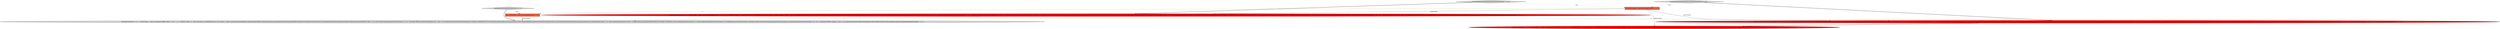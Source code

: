 digraph {
3 [style = filled, label = "Druids.ScanQueryBuilder baseScanBuilder = newScanQueryBuilder().dataSource(join(new QueryDataSource(newScanQueryBuilder().dataSource(CalciteTests.DATASOURCE1).intervals(querySegmentSpec(Filtration.eternity())).filters(new SelectorDimFilter(\"dim1\",\"10.1\",null)).virtualColumns(expressionVirtualColumn(\"v0\",\"'10.1'\",ValueType.STRING)).columns(ImmutableList.of(\"__time\",\"v0\")).resultFormat(ScanQuery.ResultFormat.RESULT_FORMAT_COMPACTED_LIST).context(queryContext).build()),new QueryDataSource(newScanQueryBuilder().dataSource(CalciteTests.DATASOURCE1).intervals(querySegmentSpec(Filtration.eternity())).filters(new SelectorDimFilter(\"dim1\",\"10.1\",null)).columns(ImmutableList.of(\"dim1\")).resultFormat(ScanQuery.ResultFormat.RESULT_FORMAT_COMPACTED_LIST).context(queryContext).build()),\"j0.\",equalsCondition(DruidExpression.fromColumn(\"v0\"),DruidExpression.fromColumn(\"j0.dim1\")),JoinType.INNER)).intervals(querySegmentSpec(Filtration.eternity())).virtualColumns(expressionVirtualColumn(\"_v0\",\"'10.1'\",ValueType.STRING)).columns(\"__time\",\"_v0\").context(queryContext)@@@3@@@['0', '1', '0']", fillcolor = red, shape = ellipse image = "AAA1AAABBB2BBB"];
2 [style = filled, label = "Map<String,Object> queryContext@@@2@@@['1', '1', '0']", fillcolor = tomato, shape = box image = "AAA0AAABBB1BBB"];
5 [style = filled, label = "testQuery(\"with abc as\" + \"(\" + \" SELECT dim1, \"__time\", m1 from foo WHERE \"dim1\" = '10.1'\" + \")\" + \"SELECT t1.dim1, t1.\"__time\" from abc as t1 INNER JOIN abc as t2 on t1.dim1 = t2.dim1 WHERE t1.dim1 = '10.1'\",queryContext,ImmutableList.of(NullHandling.sqlCompatible()? baseScanBuilder.build(): baseScanBuilder.filters(new NotDimFilter(new SelectorDimFilter(\"v0\",null,null))).build()),ImmutableList.of(new Object((((edu.fdu.CPPDG.tinypdg.pe.ExpressionInfo@aa95c5))@@@4@@@['0', '1', '0']", fillcolor = red, shape = ellipse image = "AAA1AAABBB2BBB"];
8 [style = filled, label = "Map<String,Object> queryContext@@@2@@@['0', '0', '1']", fillcolor = tomato, shape = box image = "AAA0AAABBB3BBB"];
7 [style = filled, label = "testInnerJoinOnTwoInlineDataSources['0', '0', '1']", fillcolor = lightgray, shape = diamond image = "AAA0AAABBB3BBB"];
4 [style = filled, label = "testInnerJoinOnTwoInlineDataSourcesWithOuterWhere['0', '1', '0']", fillcolor = lightgray, shape = diamond image = "AAA0AAABBB2BBB"];
6 [style = filled, label = "testQuery(\"with abc as\" + \"(\" + \" SELECT dim1, \"__time\", m1 from foo WHERE \"dim1\" = '10.1'\" + \")\" + \"SELECT t1.dim1, t1.\"__time\" from abc as t1 INNER JOIN abc as t2 on t1.dim1 = t2.dim1\",queryContext,ImmutableList.of(newScanQueryBuilder().dataSource(join(new QueryDataSource(newScanQueryBuilder().dataSource(CalciteTests.DATASOURCE1).intervals(querySegmentSpec(Filtration.eternity())).filters(new SelectorDimFilter(\"dim1\",\"10.1\",null)).virtualColumns(expressionVirtualColumn(\"v0\",\"'10.1'\",ValueType.STRING)).columns(ImmutableList.of(\"__time\",\"v0\")).resultFormat(ScanQuery.ResultFormat.RESULT_FORMAT_COMPACTED_LIST).context(queryContext).build()),new QueryDataSource(newScanQueryBuilder().dataSource(CalciteTests.DATASOURCE1).intervals(querySegmentSpec(Filtration.eternity())).filters(new SelectorDimFilter(\"dim1\",\"10.1\",null)).columns(ImmutableList.of(\"dim1\")).resultFormat(ScanQuery.ResultFormat.RESULT_FORMAT_COMPACTED_LIST).context(queryContext).build()),\"j0.\",equalsCondition(DruidExpression.fromColumn(\"v0\"),DruidExpression.fromColumn(\"j0.dim1\")),JoinType.INNER)).intervals(querySegmentSpec(Filtration.eternity())).virtualColumns(expressionVirtualColumn(\"_v0\",\"'10.1'\",ValueType.STRING)).columns(\"__time\",\"_v0\").context(queryContext).build()),ImmutableList.of(new Object((((edu.fdu.CPPDG.tinypdg.pe.ExpressionInfo@aa966a))@@@3@@@['0', '0', '1']", fillcolor = lightgray, shape = ellipse image = "AAA0AAABBB3BBB"];
0 [style = filled, label = "testInnerJoinOnTwoInlineDataSourcesWithOuterWhere['1', '0', '0']", fillcolor = lightgray, shape = diamond image = "AAA0AAABBB1BBB"];
1 [style = filled, label = "testQuery(\"with abc as\" + \"(\" + \" SELECT dim1, \"__time\", m1 from foo WHERE \"dim1\" = '10.1'\" + \")\" + \"SELECT t1.dim1, t1.\"__time\" from abc as t1 INNER JOIN abc as t2 on t1.dim1 = t2.dim1 WHERE t1.dim1 = '10.1'\",queryContext,ImmutableList.of(newScanQueryBuilder().dataSource(join(new QueryDataSource(newScanQueryBuilder().dataSource(CalciteTests.DATASOURCE1).intervals(querySegmentSpec(Filtration.eternity())).filters(new SelectorDimFilter(\"dim1\",\"10.1\",null)).virtualColumns(expressionVirtualColumn(\"v0\",\"'10.1'\",ValueType.STRING)).columns(ImmutableList.of(\"__time\",\"v0\")).resultFormat(ScanQuery.ResultFormat.RESULT_FORMAT_COMPACTED_LIST).context(queryContext).build()),new QueryDataSource(newScanQueryBuilder().dataSource(CalciteTests.DATASOURCE1).intervals(querySegmentSpec(Filtration.eternity())).filters(new SelectorDimFilter(\"dim1\",\"10.1\",null)).columns(ImmutableList.of(\"dim1\")).resultFormat(ScanQuery.ResultFormat.RESULT_FORMAT_COMPACTED_LIST).context(queryContext).build()),\"j0.\",equalsCondition(DruidExpression.fromColumn(\"v0\"),DruidExpression.fromColumn(\"j0.dim1\")),JoinType.INNER)).intervals(querySegmentSpec(Filtration.eternity())).virtualColumns(expressionVirtualColumn(\"_v0\",\"'10.1'\",ValueType.STRING)).columns(\"__time\",\"_v0\").filters(new NotDimFilter(new SelectorDimFilter(\"v0\",null,null))).context(queryContext).build()),ImmutableList.of(new Object((((edu.fdu.CPPDG.tinypdg.pe.ExpressionInfo@aa950b))@@@3@@@['1', '0', '0']", fillcolor = red, shape = ellipse image = "AAA1AAABBB1BBB"];
4->3 [style = bold, label=""];
3->5 [style = bold, label=""];
2->3 [style = solid, label="queryContext"];
0->2 [style = dotted, label="true"];
1->3 [style = dashed, label="0"];
2->1 [style = solid, label="queryContext"];
7->8 [style = dotted, label="true"];
8->6 [style = solid, label="queryContext"];
2->8 [style = dashed, label="0"];
1->6 [style = dashed, label="0"];
0->1 [style = bold, label=""];
2->5 [style = solid, label="queryContext"];
7->6 [style = bold, label=""];
4->2 [style = dotted, label="true"];
}
